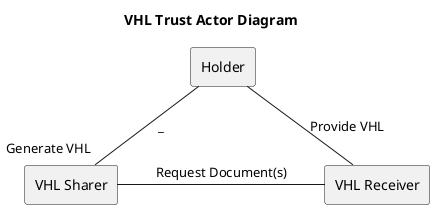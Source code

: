 
@startuml

top to bottom direction
skinparam nodesep 75

title VHL Trust Actor Diagram

agent "Holder" as H
agent "VHL Sharer" as VHLS
agent "VHL Receiver" as VHLR

H -- VHLS : _"Generate VHL"
H -- VHLR : "Provide VHL"
VHLS -r- VHLR : "Request Document(s)"                                                                                                          
@enduml  
